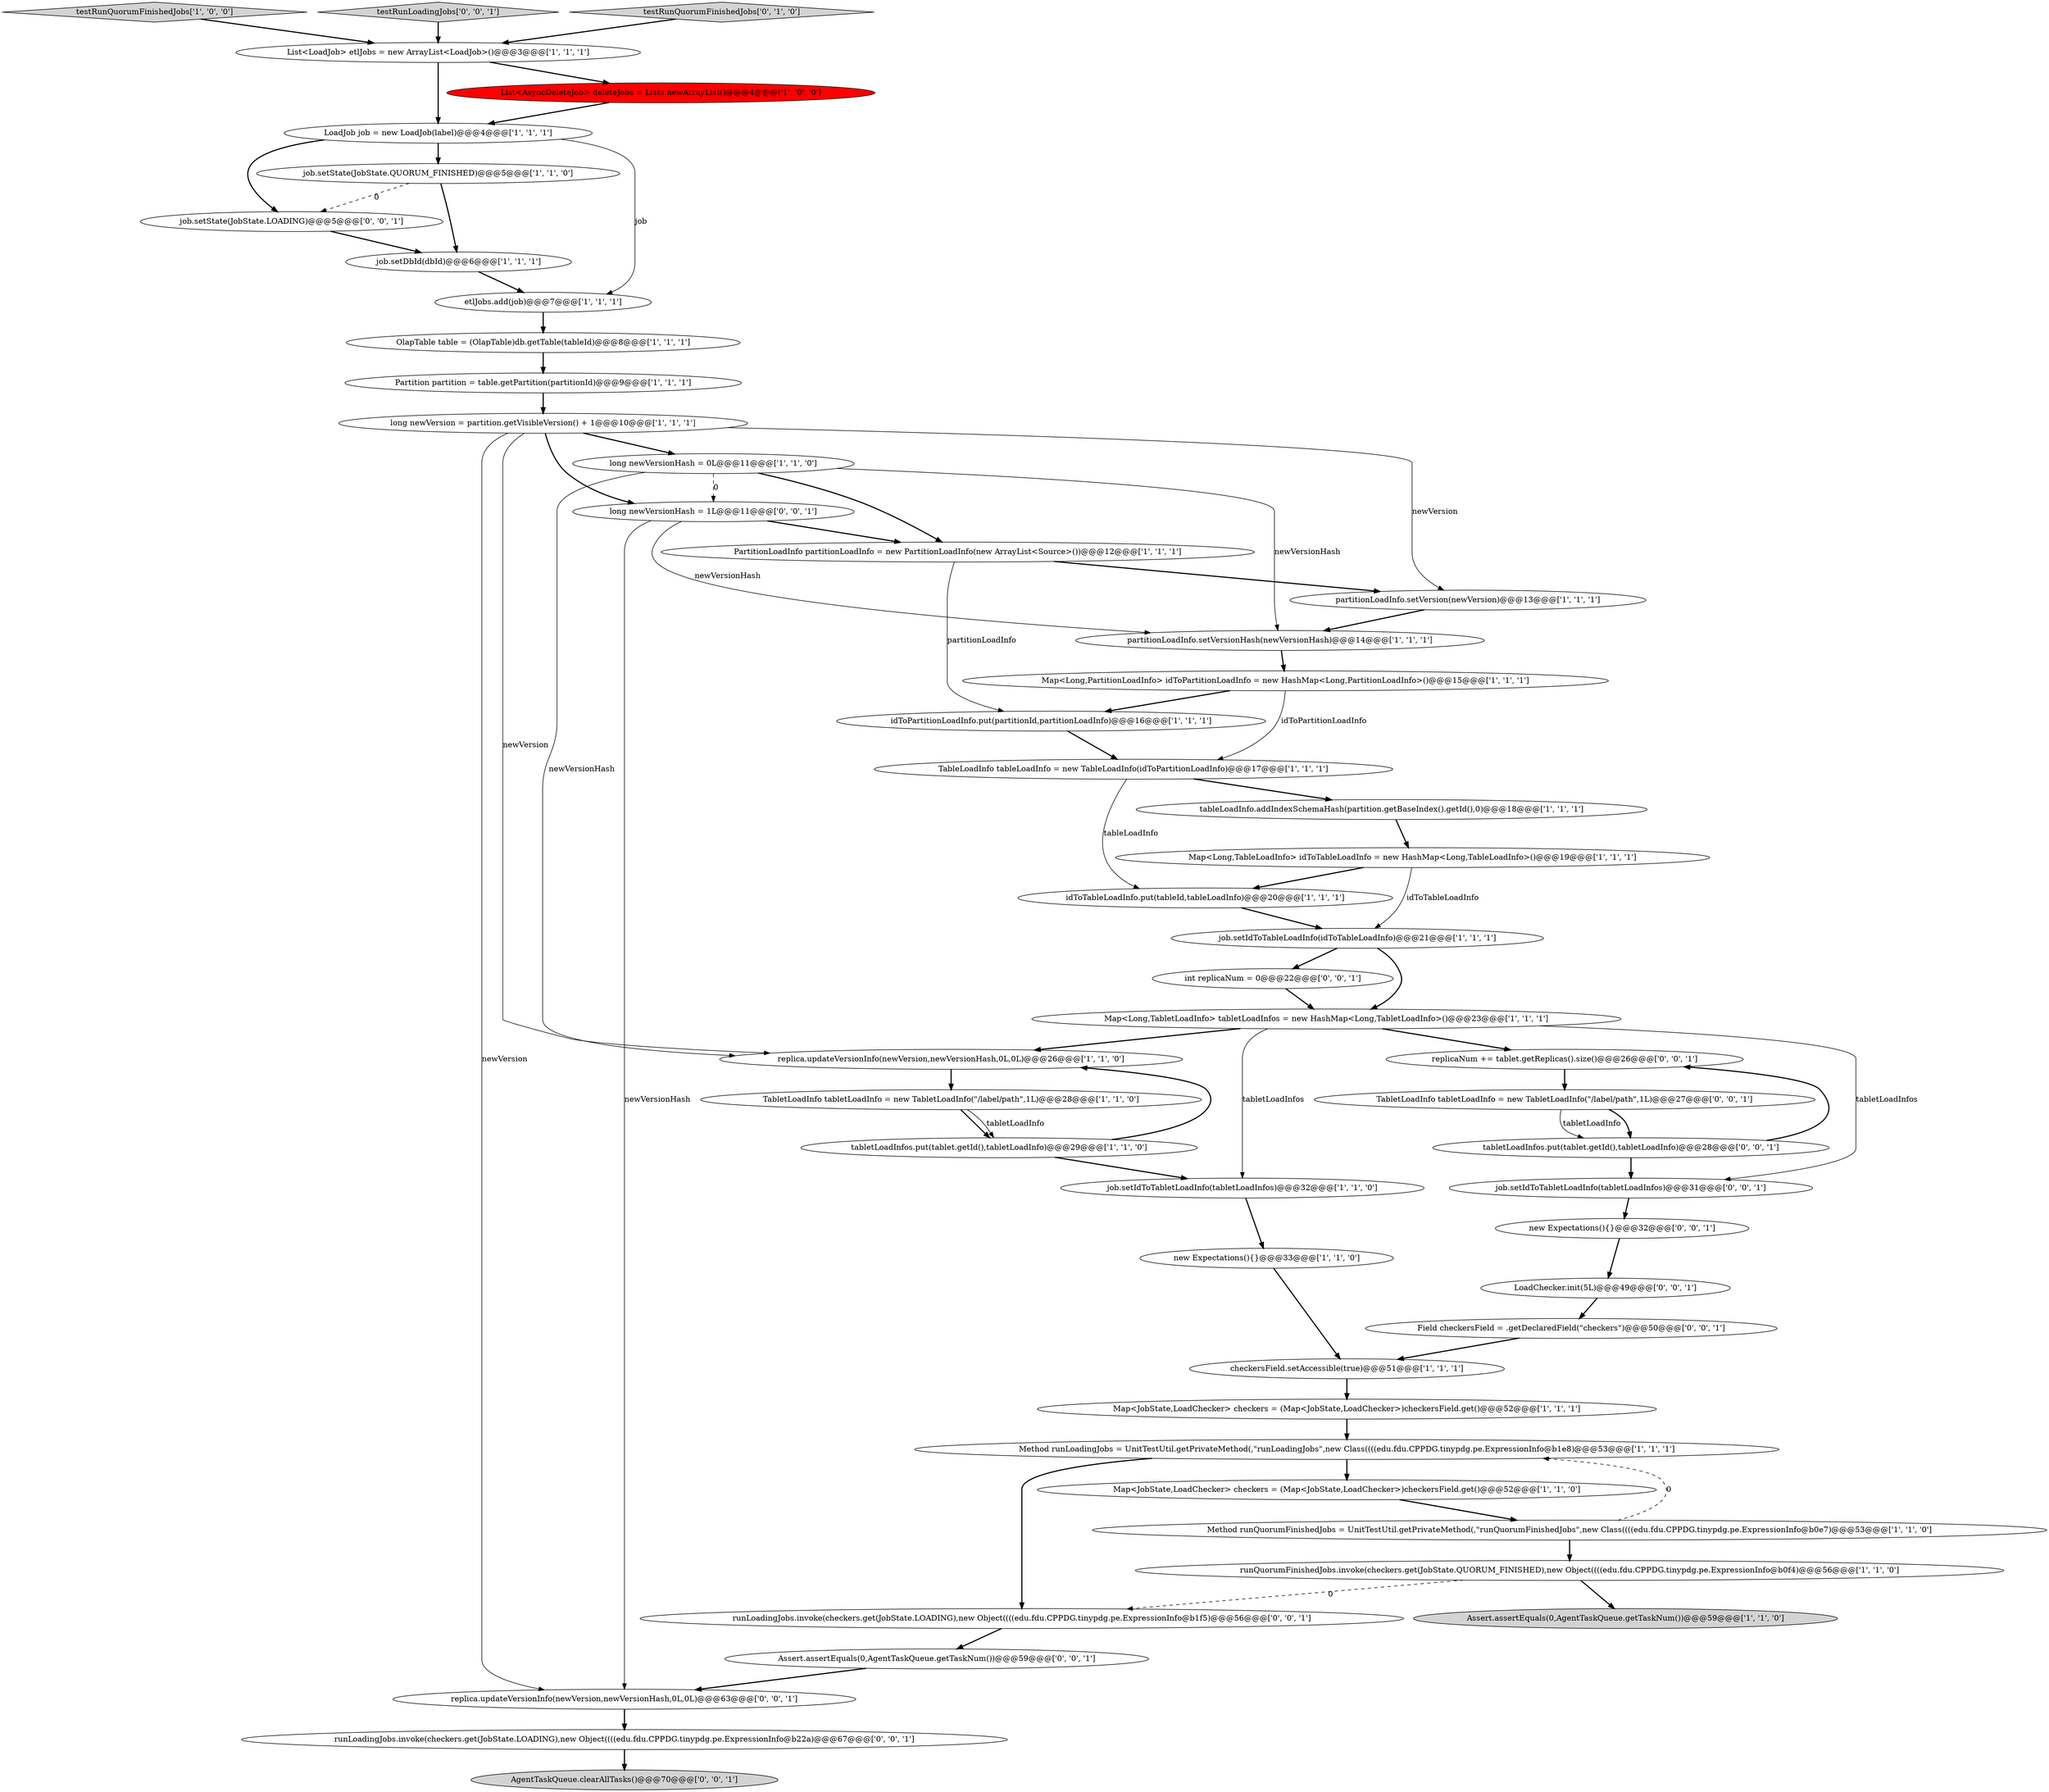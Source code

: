 digraph {
41 [style = filled, label = "runLoadingJobs.invoke(checkers.get(JobState.LOADING),new Object((((edu.fdu.CPPDG.tinypdg.pe.ExpressionInfo@b22a)@@@67@@@['0', '0', '1']", fillcolor = white, shape = ellipse image = "AAA0AAABBB3BBB"];
13 [style = filled, label = "Map<Long,TableLoadInfo> idToTableLoadInfo = new HashMap<Long,TableLoadInfo>()@@@19@@@['1', '1', '1']", fillcolor = white, shape = ellipse image = "AAA0AAABBB1BBB"];
46 [style = filled, label = "AgentTaskQueue.clearAllTasks()@@@70@@@['0', '0', '1']", fillcolor = lightgray, shape = ellipse image = "AAA0AAABBB3BBB"];
25 [style = filled, label = "Map<JobState,LoadChecker> checkers = (Map<JobState,LoadChecker>)checkersField.get()@@@52@@@['1', '1', '1']", fillcolor = white, shape = ellipse image = "AAA0AAABBB1BBB"];
36 [style = filled, label = "job.setIdToTabletLoadInfo(tabletLoadInfos)@@@31@@@['0', '0', '1']", fillcolor = white, shape = ellipse image = "AAA0AAABBB3BBB"];
30 [style = filled, label = "new Expectations(){}@@@33@@@['1', '1', '0']", fillcolor = white, shape = ellipse image = "AAA0AAABBB1BBB"];
49 [style = filled, label = "tabletLoadInfos.put(tablet.getId(),tabletLoadInfo)@@@28@@@['0', '0', '1']", fillcolor = white, shape = ellipse image = "AAA0AAABBB3BBB"];
9 [style = filled, label = "testRunQuorumFinishedJobs['1', '0', '0']", fillcolor = lightgray, shape = diamond image = "AAA0AAABBB1BBB"];
12 [style = filled, label = "job.setState(JobState.QUORUM_FINISHED)@@@5@@@['1', '1', '0']", fillcolor = white, shape = ellipse image = "AAA0AAABBB1BBB"];
32 [style = filled, label = "partitionLoadInfo.setVersion(newVersion)@@@13@@@['1', '1', '1']", fillcolor = white, shape = ellipse image = "AAA0AAABBB1BBB"];
0 [style = filled, label = "PartitionLoadInfo partitionLoadInfo = new PartitionLoadInfo(new ArrayList<Source>())@@@12@@@['1', '1', '1']", fillcolor = white, shape = ellipse image = "AAA0AAABBB1BBB"];
11 [style = filled, label = "long newVersion = partition.getVisibleVersion() + 1@@@10@@@['1', '1', '1']", fillcolor = white, shape = ellipse image = "AAA0AAABBB1BBB"];
2 [style = filled, label = "Map<Long,PartitionLoadInfo> idToPartitionLoadInfo = new HashMap<Long,PartitionLoadInfo>()@@@15@@@['1', '1', '1']", fillcolor = white, shape = ellipse image = "AAA0AAABBB1BBB"];
6 [style = filled, label = "partitionLoadInfo.setVersionHash(newVersionHash)@@@14@@@['1', '1', '1']", fillcolor = white, shape = ellipse image = "AAA0AAABBB1BBB"];
50 [style = filled, label = "LoadChecker.init(5L)@@@49@@@['0', '0', '1']", fillcolor = white, shape = ellipse image = "AAA0AAABBB3BBB"];
1 [style = filled, label = "job.setIdToTableLoadInfo(idToTableLoadInfo)@@@21@@@['1', '1', '1']", fillcolor = white, shape = ellipse image = "AAA0AAABBB1BBB"];
19 [style = filled, label = "OlapTable table = (OlapTable)db.getTable(tableId)@@@8@@@['1', '1', '1']", fillcolor = white, shape = ellipse image = "AAA0AAABBB1BBB"];
8 [style = filled, label = "job.setDbId(dbId)@@@6@@@['1', '1', '1']", fillcolor = white, shape = ellipse image = "AAA0AAABBB1BBB"];
22 [style = filled, label = "long newVersionHash = 0L@@@11@@@['1', '1', '0']", fillcolor = white, shape = ellipse image = "AAA0AAABBB1BBB"];
26 [style = filled, label = "TableLoadInfo tableLoadInfo = new TableLoadInfo(idToPartitionLoadInfo)@@@17@@@['1', '1', '1']", fillcolor = white, shape = ellipse image = "AAA0AAABBB1BBB"];
38 [style = filled, label = "testRunLoadingJobs['0', '0', '1']", fillcolor = lightgray, shape = diamond image = "AAA0AAABBB3BBB"];
44 [style = filled, label = "int replicaNum = 0@@@22@@@['0', '0', '1']", fillcolor = white, shape = ellipse image = "AAA0AAABBB3BBB"];
48 [style = filled, label = "new Expectations(){}@@@32@@@['0', '0', '1']", fillcolor = white, shape = ellipse image = "AAA0AAABBB3BBB"];
37 [style = filled, label = "long newVersionHash = 1L@@@11@@@['0', '0', '1']", fillcolor = white, shape = ellipse image = "AAA0AAABBB3BBB"];
15 [style = filled, label = "Map<Long,TabletLoadInfo> tabletLoadInfos = new HashMap<Long,TabletLoadInfo>()@@@23@@@['1', '1', '1']", fillcolor = white, shape = ellipse image = "AAA0AAABBB1BBB"];
4 [style = filled, label = "runQuorumFinishedJobs.invoke(checkers.get(JobState.QUORUM_FINISHED),new Object((((edu.fdu.CPPDG.tinypdg.pe.ExpressionInfo@b0f4)@@@56@@@['1', '1', '0']", fillcolor = white, shape = ellipse image = "AAA0AAABBB1BBB"];
43 [style = filled, label = "Field checkersField = .getDeclaredField(\"checkers\")@@@50@@@['0', '0', '1']", fillcolor = white, shape = ellipse image = "AAA0AAABBB3BBB"];
16 [style = filled, label = "checkersField.setAccessible(true)@@@51@@@['1', '1', '1']", fillcolor = white, shape = ellipse image = "AAA0AAABBB1BBB"];
27 [style = filled, label = "idToPartitionLoadInfo.put(partitionId,partitionLoadInfo)@@@16@@@['1', '1', '1']", fillcolor = white, shape = ellipse image = "AAA0AAABBB1BBB"];
47 [style = filled, label = "TabletLoadInfo tabletLoadInfo = new TabletLoadInfo(\"/label/path\",1L)@@@27@@@['0', '0', '1']", fillcolor = white, shape = ellipse image = "AAA0AAABBB3BBB"];
23 [style = filled, label = "Map<JobState,LoadChecker> checkers = (Map<JobState,LoadChecker>)checkersField.get()@@@52@@@['1', '1', '0']", fillcolor = white, shape = ellipse image = "AAA0AAABBB1BBB"];
14 [style = filled, label = "tabletLoadInfos.put(tablet.getId(),tabletLoadInfo)@@@29@@@['1', '1', '0']", fillcolor = white, shape = ellipse image = "AAA0AAABBB1BBB"];
20 [style = filled, label = "LoadJob job = new LoadJob(label)@@@4@@@['1', '1', '1']", fillcolor = white, shape = ellipse image = "AAA0AAABBB1BBB"];
45 [style = filled, label = "replicaNum += tablet.getReplicas().size()@@@26@@@['0', '0', '1']", fillcolor = white, shape = ellipse image = "AAA0AAABBB3BBB"];
42 [style = filled, label = "runLoadingJobs.invoke(checkers.get(JobState.LOADING),new Object((((edu.fdu.CPPDG.tinypdg.pe.ExpressionInfo@b1f5)@@@56@@@['0', '0', '1']", fillcolor = white, shape = ellipse image = "AAA0AAABBB3BBB"];
18 [style = filled, label = "Method runLoadingJobs = UnitTestUtil.getPrivateMethod(,\"runLoadingJobs\",new Class((((edu.fdu.CPPDG.tinypdg.pe.ExpressionInfo@b1e8)@@@53@@@['1', '1', '1']", fillcolor = white, shape = ellipse image = "AAA0AAABBB1BBB"];
33 [style = filled, label = "tableLoadInfo.addIndexSchemaHash(partition.getBaseIndex().getId(),0)@@@18@@@['1', '1', '1']", fillcolor = white, shape = ellipse image = "AAA0AAABBB1BBB"];
35 [style = filled, label = "job.setState(JobState.LOADING)@@@5@@@['0', '0', '1']", fillcolor = white, shape = ellipse image = "AAA0AAABBB3BBB"];
5 [style = filled, label = "TabletLoadInfo tabletLoadInfo = new TabletLoadInfo(\"/label/path\",1L)@@@28@@@['1', '1', '0']", fillcolor = white, shape = ellipse image = "AAA0AAABBB1BBB"];
29 [style = filled, label = "etlJobs.add(job)@@@7@@@['1', '1', '1']", fillcolor = white, shape = ellipse image = "AAA0AAABBB1BBB"];
10 [style = filled, label = "idToTableLoadInfo.put(tableId,tableLoadInfo)@@@20@@@['1', '1', '1']", fillcolor = white, shape = ellipse image = "AAA0AAABBB1BBB"];
7 [style = filled, label = "Method runQuorumFinishedJobs = UnitTestUtil.getPrivateMethod(,\"runQuorumFinishedJobs\",new Class((((edu.fdu.CPPDG.tinypdg.pe.ExpressionInfo@b0e7)@@@53@@@['1', '1', '0']", fillcolor = white, shape = ellipse image = "AAA0AAABBB1BBB"];
3 [style = filled, label = "replica.updateVersionInfo(newVersion,newVersionHash,0L,0L)@@@26@@@['1', '1', '0']", fillcolor = white, shape = ellipse image = "AAA0AAABBB1BBB"];
34 [style = filled, label = "testRunQuorumFinishedJobs['0', '1', '0']", fillcolor = lightgray, shape = diamond image = "AAA0AAABBB2BBB"];
24 [style = filled, label = "Assert.assertEquals(0,AgentTaskQueue.getTaskNum())@@@59@@@['1', '1', '0']", fillcolor = lightgray, shape = ellipse image = "AAA0AAABBB1BBB"];
39 [style = filled, label = "Assert.assertEquals(0,AgentTaskQueue.getTaskNum())@@@59@@@['0', '0', '1']", fillcolor = white, shape = ellipse image = "AAA0AAABBB3BBB"];
40 [style = filled, label = "replica.updateVersionInfo(newVersion,newVersionHash,0L,0L)@@@63@@@['0', '0', '1']", fillcolor = white, shape = ellipse image = "AAA0AAABBB3BBB"];
17 [style = filled, label = "List<LoadJob> etlJobs = new ArrayList<LoadJob>()@@@3@@@['1', '1', '1']", fillcolor = white, shape = ellipse image = "AAA0AAABBB1BBB"];
21 [style = filled, label = "job.setIdToTabletLoadInfo(tabletLoadInfos)@@@32@@@['1', '1', '0']", fillcolor = white, shape = ellipse image = "AAA0AAABBB1BBB"];
31 [style = filled, label = "Partition partition = table.getPartition(partitionId)@@@9@@@['1', '1', '1']", fillcolor = white, shape = ellipse image = "AAA0AAABBB1BBB"];
28 [style = filled, label = "List<AsyncDeleteJob> deleteJobs = Lists.newArrayList()@@@4@@@['1', '0', '0']", fillcolor = red, shape = ellipse image = "AAA1AAABBB1BBB"];
13->10 [style = bold, label=""];
14->3 [style = bold, label=""];
49->45 [style = bold, label=""];
37->0 [style = bold, label=""];
43->16 [style = bold, label=""];
37->6 [style = solid, label="newVersionHash"];
0->27 [style = solid, label="partitionLoadInfo"];
4->24 [style = bold, label=""];
15->45 [style = bold, label=""];
50->43 [style = bold, label=""];
7->18 [style = dashed, label="0"];
18->23 [style = bold, label=""];
1->44 [style = bold, label=""];
12->35 [style = dashed, label="0"];
28->20 [style = bold, label=""];
20->29 [style = solid, label="job"];
19->31 [style = bold, label=""];
22->6 [style = solid, label="newVersionHash"];
1->15 [style = bold, label=""];
42->39 [style = bold, label=""];
25->18 [style = bold, label=""];
44->15 [style = bold, label=""];
11->37 [style = bold, label=""];
48->50 [style = bold, label=""];
9->17 [style = bold, label=""];
16->25 [style = bold, label=""];
26->10 [style = solid, label="tableLoadInfo"];
2->26 [style = solid, label="idToPartitionLoadInfo"];
7->4 [style = bold, label=""];
5->14 [style = bold, label=""];
21->30 [style = bold, label=""];
15->3 [style = bold, label=""];
5->14 [style = solid, label="tabletLoadInfo"];
33->13 [style = bold, label=""];
32->6 [style = bold, label=""];
31->11 [style = bold, label=""];
11->40 [style = solid, label="newVersion"];
15->21 [style = solid, label="tabletLoadInfos"];
6->2 [style = bold, label=""];
47->49 [style = bold, label=""];
13->1 [style = solid, label="idToTableLoadInfo"];
17->28 [style = bold, label=""];
3->5 [style = bold, label=""];
47->49 [style = solid, label="tabletLoadInfo"];
22->37 [style = dashed, label="0"];
22->0 [style = bold, label=""];
29->19 [style = bold, label=""];
22->3 [style = solid, label="newVersionHash"];
37->40 [style = solid, label="newVersionHash"];
12->8 [style = bold, label=""];
39->40 [style = bold, label=""];
34->17 [style = bold, label=""];
36->48 [style = bold, label=""];
20->12 [style = bold, label=""];
40->41 [style = bold, label=""];
35->8 [style = bold, label=""];
45->47 [style = bold, label=""];
11->22 [style = bold, label=""];
4->42 [style = dashed, label="0"];
2->27 [style = bold, label=""];
15->36 [style = solid, label="tabletLoadInfos"];
41->46 [style = bold, label=""];
18->42 [style = bold, label=""];
23->7 [style = bold, label=""];
20->35 [style = bold, label=""];
0->32 [style = bold, label=""];
11->32 [style = solid, label="newVersion"];
10->1 [style = bold, label=""];
30->16 [style = bold, label=""];
26->33 [style = bold, label=""];
38->17 [style = bold, label=""];
8->29 [style = bold, label=""];
14->21 [style = bold, label=""];
49->36 [style = bold, label=""];
11->3 [style = solid, label="newVersion"];
17->20 [style = bold, label=""];
27->26 [style = bold, label=""];
}
